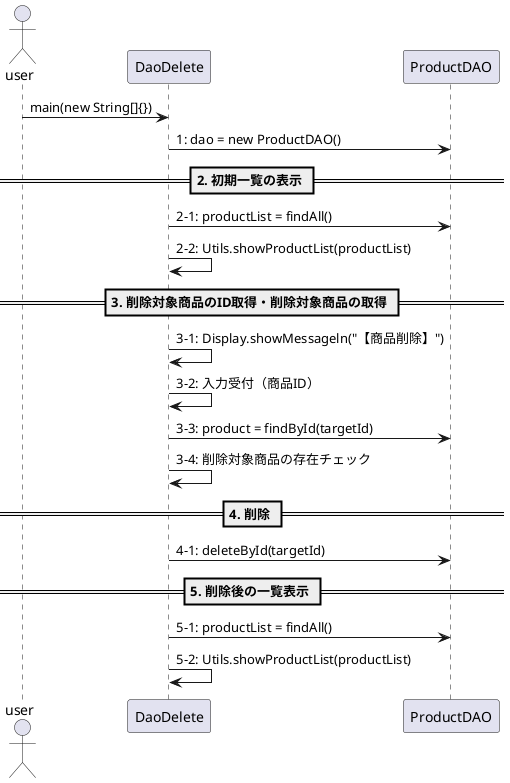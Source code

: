 @startuml productdao_seq

actor user
user -> DaoDelete: main(new String[]{})

DaoDelete -> ProductDAO: 1: dao = new ProductDAO()

== 2. 初期一覧の表示 ==
DaoDelete -> ProductDAO: 2-1: productList = findAll()
DaoDelete -> DaoDelete:  2-2: Utils.showProductList(productList)

== 3. 削除対象商品のID取得・削除対象商品の取得 ==
DaoDelete -> DaoDelete:  3-1: Display.showMessageln("【商品削除】")
DaoDelete -> DaoDelete:  3-2: 入力受付（商品ID）
DaoDelete -> ProductDAO: 3-3: product = findById(targetId)
DaoDelete -> DaoDelete:  3-4: 削除対象商品の存在チェック

== 4. 削除 ==
DaoDelete -> ProductDAO: 4-1: deleteById(targetId)

== 5. 削除後の一覧表示 ==
DaoDelete -> ProductDAO: 5-1: productList = findAll()
DaoDelete -> DaoDelete:  5-2: Utils.showProductList(productList)

@enduml